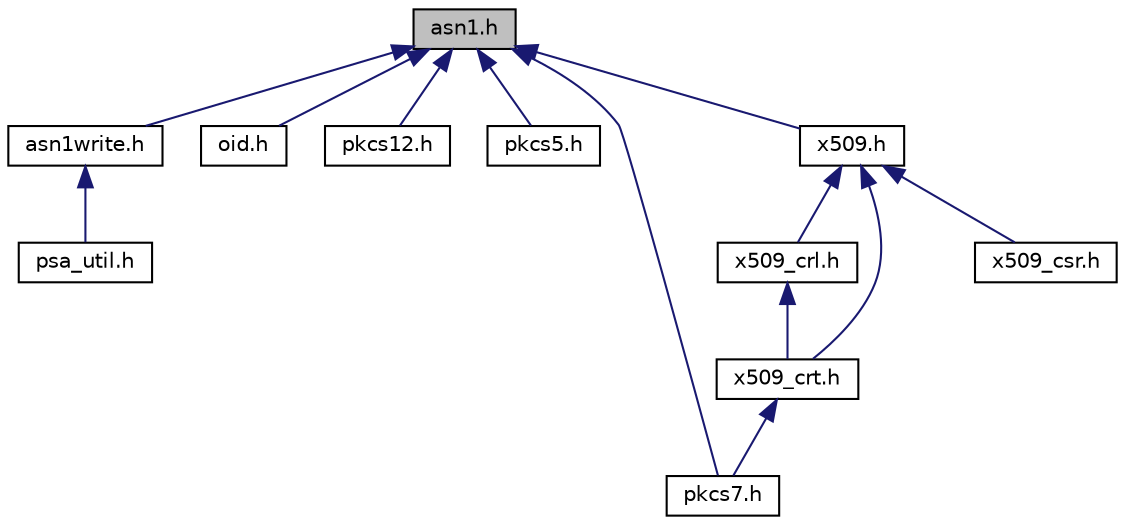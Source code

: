 digraph "asn1.h"
{
 // LATEX_PDF_SIZE
  edge [fontname="Helvetica",fontsize="10",labelfontname="Helvetica",labelfontsize="10"];
  node [fontname="Helvetica",fontsize="10",shape=record];
  Node1 [label="asn1.h",height=0.2,width=0.4,color="black", fillcolor="grey75", style="filled", fontcolor="black",tooltip="Generic ASN.1 parsing."];
  Node1 -> Node2 [dir="back",color="midnightblue",fontsize="10",style="solid",fontname="Helvetica"];
  Node2 [label="asn1write.h",height=0.2,width=0.4,color="black", fillcolor="white", style="filled",URL="$asn1write_8h.html",tooltip="ASN.1 buffer writing functionality."];
  Node2 -> Node3 [dir="back",color="midnightblue",fontsize="10",style="solid",fontname="Helvetica"];
  Node3 [label="psa_util.h",height=0.2,width=0.4,color="black", fillcolor="white", style="filled",URL="$psa__util_8h.html",tooltip="Utility functions for the use of the PSA Crypto library."];
  Node1 -> Node4 [dir="back",color="midnightblue",fontsize="10",style="solid",fontname="Helvetica"];
  Node4 [label="oid.h",height=0.2,width=0.4,color="black", fillcolor="white", style="filled",URL="$oid_8h.html",tooltip="Object Identifier (OID) database."];
  Node1 -> Node5 [dir="back",color="midnightblue",fontsize="10",style="solid",fontname="Helvetica"];
  Node5 [label="pkcs12.h",height=0.2,width=0.4,color="black", fillcolor="white", style="filled",URL="$pkcs12_8h.html",tooltip="PKCS#12 Personal Information Exchange Syntax."];
  Node1 -> Node6 [dir="back",color="midnightblue",fontsize="10",style="solid",fontname="Helvetica"];
  Node6 [label="pkcs5.h",height=0.2,width=0.4,color="black", fillcolor="white", style="filled",URL="$pkcs5_8h.html",tooltip="PKCS#5 functions."];
  Node1 -> Node7 [dir="back",color="midnightblue",fontsize="10",style="solid",fontname="Helvetica"];
  Node7 [label="pkcs7.h",height=0.2,width=0.4,color="black", fillcolor="white", style="filled",URL="$pkcs7_8h.html",tooltip="PKCS #7 generic defines and structures https://tools.ietf.org/html/rfc2315."];
  Node1 -> Node8 [dir="back",color="midnightblue",fontsize="10",style="solid",fontname="Helvetica"];
  Node8 [label="x509.h",height=0.2,width=0.4,color="black", fillcolor="white", style="filled",URL="$x509_8h.html",tooltip="X.509 generic defines and structures."];
  Node8 -> Node9 [dir="back",color="midnightblue",fontsize="10",style="solid",fontname="Helvetica"];
  Node9 [label="x509_crl.h",height=0.2,width=0.4,color="black", fillcolor="white", style="filled",URL="$x509__crl_8h.html",tooltip="X.509 certificate revocation list parsing."];
  Node9 -> Node10 [dir="back",color="midnightblue",fontsize="10",style="solid",fontname="Helvetica"];
  Node10 [label="x509_crt.h",height=0.2,width=0.4,color="black", fillcolor="white", style="filled",URL="$x509__crt_8h.html",tooltip="X.509 certificate parsing and writing."];
  Node10 -> Node7 [dir="back",color="midnightblue",fontsize="10",style="solid",fontname="Helvetica"];
  Node8 -> Node10 [dir="back",color="midnightblue",fontsize="10",style="solid",fontname="Helvetica"];
  Node8 -> Node11 [dir="back",color="midnightblue",fontsize="10",style="solid",fontname="Helvetica"];
  Node11 [label="x509_csr.h",height=0.2,width=0.4,color="black", fillcolor="white", style="filled",URL="$x509__csr_8h.html",tooltip="X.509 certificate signing request parsing and writing."];
}
